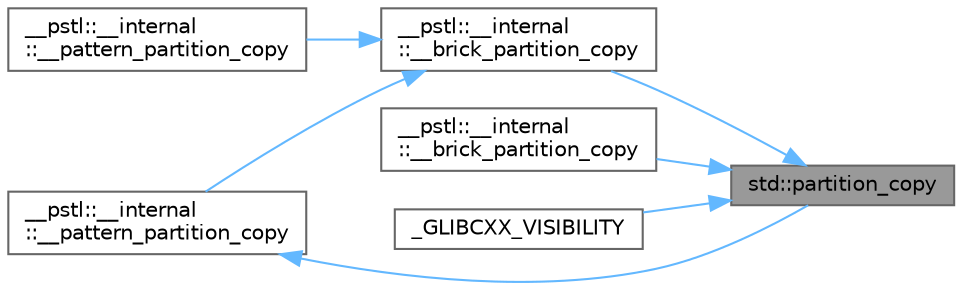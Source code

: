 digraph "std::partition_copy"
{
 // LATEX_PDF_SIZE
  bgcolor="transparent";
  edge [fontname=Helvetica,fontsize=10,labelfontname=Helvetica,labelfontsize=10];
  node [fontname=Helvetica,fontsize=10,shape=box,height=0.2,width=0.4];
  rankdir="RL";
  Node1 [id="Node000001",label="std::partition_copy",height=0.2,width=0.4,color="gray40", fillcolor="grey60", style="filled", fontcolor="black",tooltip=" "];
  Node1 -> Node2 [id="edge13_Node000001_Node000002",dir="back",color="steelblue1",style="solid",tooltip=" "];
  Node2 [id="Node000002",label="__pstl::__internal\l::__brick_partition_copy",height=0.2,width=0.4,color="grey40", fillcolor="white", style="filled",URL="$namespace____pstl_1_1____internal.html#ad6a93bac17929ca09cd1ce3a78d73910",tooltip=" "];
  Node2 -> Node3 [id="edge14_Node000002_Node000003",dir="back",color="steelblue1",style="solid",tooltip=" "];
  Node3 [id="Node000003",label="__pstl::__internal\l::__pattern_partition_copy",height=0.2,width=0.4,color="grey40", fillcolor="white", style="filled",URL="$namespace____pstl_1_1____internal.html#a213f0e051dd1ea6261325ac6f2f65cb2",tooltip=" "];
  Node3 -> Node1 [id="edge15_Node000003_Node000001",dir="back",color="steelblue1",style="solid",tooltip=" "];
  Node2 -> Node4 [id="edge16_Node000002_Node000004",dir="back",color="steelblue1",style="solid",tooltip=" "];
  Node4 [id="Node000004",label="__pstl::__internal\l::__pattern_partition_copy",height=0.2,width=0.4,color="grey40", fillcolor="white", style="filled",URL="$namespace____pstl_1_1____internal.html#a39b7209a5f972f57dd561159aaef3301",tooltip=" "];
  Node1 -> Node5 [id="edge17_Node000001_Node000005",dir="back",color="steelblue1",style="solid",tooltip=" "];
  Node5 [id="Node000005",label="__pstl::__internal\l::__brick_partition_copy",height=0.2,width=0.4,color="grey40", fillcolor="white", style="filled",URL="$namespace____pstl_1_1____internal.html#a697f3e432645ec6bd4d0d3005fa806e1",tooltip=" "];
  Node1 -> Node6 [id="edge18_Node000001_Node000006",dir="back",color="steelblue1",style="solid",tooltip=" "];
  Node6 [id="Node000006",label="_GLIBCXX_VISIBILITY",height=0.2,width=0.4,color="grey40", fillcolor="white", style="filled",URL="$group__sorting__algorithms.html#ga544d74b2d5d0dd2197f5fd6f02691de0",tooltip=" "];
}
